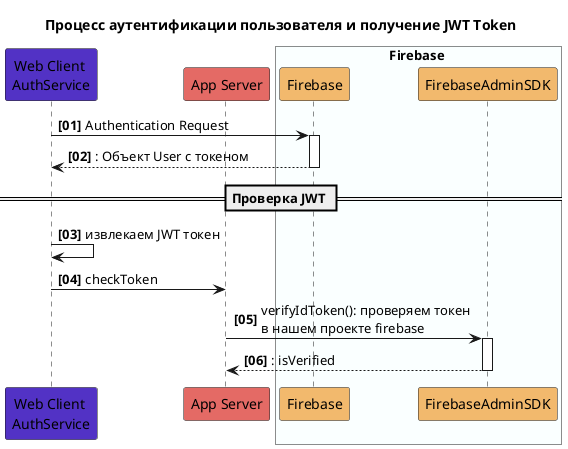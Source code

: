 @startuml
title Процесс аутентификации пользователя и получение JWT Token

'https://plantuml.com/sequence-diagram
participant "Web Client \nAuthService" as AuthenticationService #5232c5
participant "App Server" as AppServer #e46a65
box Firebase #faffff
participant Firebase #f2b96d
participant FirebaseAdminSDK #f2b96d
end box
autonumber "<b>[00]"

AuthenticationService -> Firebase ++: Authentication Request
return: Объект User с токеном

== Проверка JWT ==
AuthenticationService -> AuthenticationService: извлекаем JWT токен
AuthenticationService -> AppServer: checkToken
AppServer -> FirebaseAdminSDK ++: verifyIdToken(): проверяем токен\nв нашем проекте firebase
return: isVerified


@enduml